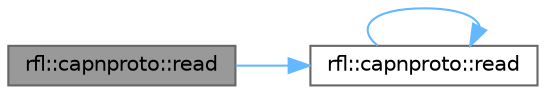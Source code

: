 digraph "rfl::capnproto::read"
{
 // LATEX_PDF_SIZE
  bgcolor="transparent";
  edge [fontname=Helvetica,fontsize=10,labelfontname=Helvetica,labelfontsize=10];
  node [fontname=Helvetica,fontsize=10,shape=box,height=0.2,width=0.4];
  rankdir="LR";
  Node1 [id="Node000001",label="rfl::capnproto::read",height=0.2,width=0.4,color="gray40", fillcolor="grey60", style="filled", fontcolor="black",tooltip="Parses an object from a stream."];
  Node1 -> Node2 [id="edge3_Node000001_Node000002",color="steelblue1",style="solid",tooltip=" "];
  Node2 [id="Node000002",label="rfl::capnproto::read",height=0.2,width=0.4,color="grey40", fillcolor="white", style="filled",URL="$namespacerfl_1_1capnproto.html#adeed5ace86b284cc00ea03de1c1d1fd8",tooltip="Parses an object from a CAPNPROTO var."];
  Node2 -> Node2 [id="edge4_Node000002_Node000002",color="steelblue1",style="solid",tooltip=" "];
}
